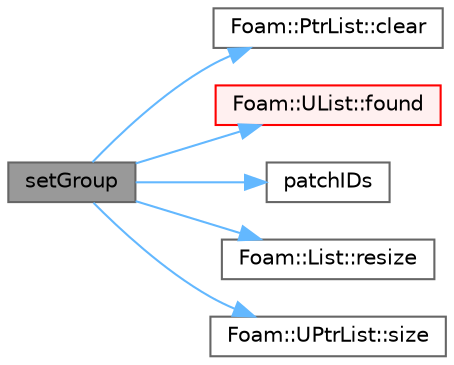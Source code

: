 digraph "setGroup"
{
 // LATEX_PDF_SIZE
  bgcolor="transparent";
  edge [fontname=Helvetica,fontsize=10,labelfontname=Helvetica,labelfontsize=10];
  node [fontname=Helvetica,fontsize=10,shape=box,height=0.2,width=0.4];
  rankdir="LR";
  Node1 [id="Node000001",label="setGroup",height=0.2,width=0.4,color="gray40", fillcolor="grey60", style="filled", fontcolor="black",tooltip=" "];
  Node1 -> Node2 [id="edge1_Node000001_Node000002",color="steelblue1",style="solid",tooltip=" "];
  Node2 [id="Node000002",label="Foam::PtrList::clear",height=0.2,width=0.4,color="grey40", fillcolor="white", style="filled",URL="$classFoam_1_1PtrList.html#ac8bb3912a3ce86b15842e79d0b421204",tooltip=" "];
  Node1 -> Node3 [id="edge2_Node000001_Node000003",color="steelblue1",style="solid",tooltip=" "];
  Node3 [id="Node000003",label="Foam::UList::found",height=0.2,width=0.4,color="red", fillcolor="#FFF0F0", style="filled",URL="$classFoam_1_1UList.html#a214be83d79161b5d3e59e981bea30f0b",tooltip=" "];
  Node1 -> Node6 [id="edge3_Node000001_Node000006",color="steelblue1",style="solid",tooltip=" "];
  Node6 [id="Node000006",label="patchIDs",height=0.2,width=0.4,color="grey40", fillcolor="white", style="filled",URL="$checkPatchTopology_8H.html#a328b75682b3b5c01024a5accee495a5a",tooltip=" "];
  Node1 -> Node7 [id="edge4_Node000001_Node000007",color="steelblue1",style="solid",tooltip=" "];
  Node7 [id="Node000007",label="Foam::List::resize",height=0.2,width=0.4,color="grey40", fillcolor="white", style="filled",URL="$classFoam_1_1List.html#abcfb5796d79fe232cf87a5271bcc8a3a",tooltip=" "];
  Node1 -> Node8 [id="edge5_Node000001_Node000008",color="steelblue1",style="solid",tooltip=" "];
  Node8 [id="Node000008",label="Foam::UPtrList::size",height=0.2,width=0.4,color="grey40", fillcolor="white", style="filled",URL="$classFoam_1_1UPtrList.html#a95603446b248fe1ecf5dc59bcc2eaff0",tooltip=" "];
}
